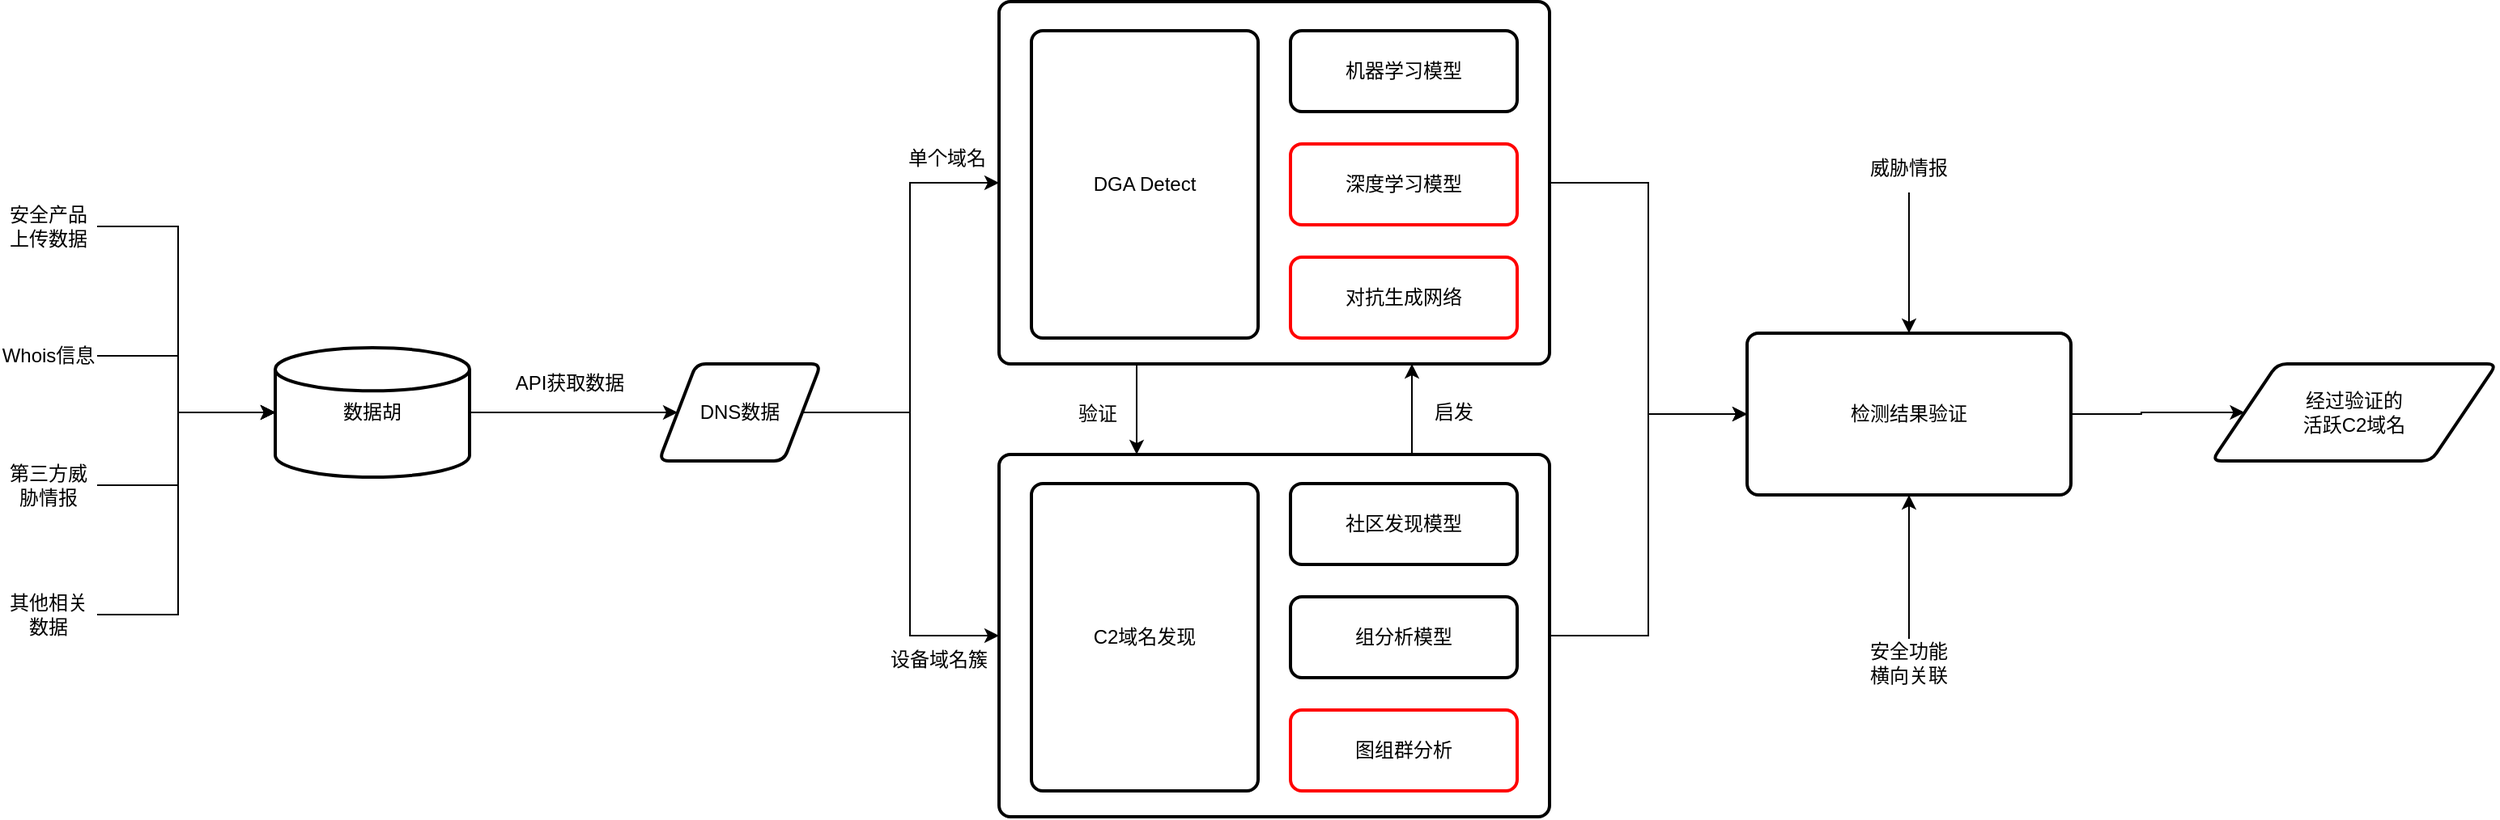 <mxfile version="22.0.8" type="github">
  <diagram name="第 1 页" id="81JhDUj5kmWiGIjsWm-k">
    <mxGraphModel dx="1367" dy="1689" grid="1" gridSize="10" guides="1" tooltips="1" connect="1" arrows="1" fold="1" page="1" pageScale="1" pageWidth="827" pageHeight="1169" math="0" shadow="0">
      <root>
        <mxCell id="0" />
        <mxCell id="1" parent="0" />
        <mxCell id="mkdd-j58HbVvZwQ-BPu4-4" style="edgeStyle=orthogonalEdgeStyle;rounded=0;orthogonalLoop=1;jettySize=auto;html=1;exitX=0.75;exitY=0;exitDx=0;exitDy=0;entryX=0.75;entryY=1;entryDx=0;entryDy=0;" edge="1" parent="1" source="mkdd-j58HbVvZwQ-BPu4-2" target="HHGeg0CmBnZaLtbdLTZU-23">
          <mxGeometry relative="1" as="geometry" />
        </mxCell>
        <mxCell id="mkdd-j58HbVvZwQ-BPu4-6" style="edgeStyle=orthogonalEdgeStyle;rounded=0;orthogonalLoop=1;jettySize=auto;html=1;entryX=0;entryY=0.5;entryDx=0;entryDy=0;" edge="1" parent="1" source="mkdd-j58HbVvZwQ-BPu4-2" target="HHGeg0CmBnZaLtbdLTZU-27">
          <mxGeometry relative="1" as="geometry" />
        </mxCell>
        <mxCell id="mkdd-j58HbVvZwQ-BPu4-2" value="" style="rounded=1;whiteSpace=wrap;html=1;absoluteArcSize=1;arcSize=14;strokeWidth=2;" vertex="1" parent="1">
          <mxGeometry x="790" y="266" width="340" height="224" as="geometry" />
        </mxCell>
        <mxCell id="HHGeg0CmBnZaLtbdLTZU-28" style="edgeStyle=orthogonalEdgeStyle;rounded=0;orthogonalLoop=1;jettySize=auto;html=1;entryX=0;entryY=0.5;entryDx=0;entryDy=0;" parent="1" source="HHGeg0CmBnZaLtbdLTZU-23" target="HHGeg0CmBnZaLtbdLTZU-27" edge="1">
          <mxGeometry relative="1" as="geometry" />
        </mxCell>
        <mxCell id="mkdd-j58HbVvZwQ-BPu4-3" style="edgeStyle=orthogonalEdgeStyle;rounded=0;orthogonalLoop=1;jettySize=auto;html=1;exitX=0.25;exitY=1;exitDx=0;exitDy=0;entryX=0.25;entryY=0;entryDx=0;entryDy=0;" edge="1" parent="1" source="HHGeg0CmBnZaLtbdLTZU-23" target="mkdd-j58HbVvZwQ-BPu4-2">
          <mxGeometry relative="1" as="geometry" />
        </mxCell>
        <mxCell id="HHGeg0CmBnZaLtbdLTZU-23" value="" style="rounded=1;whiteSpace=wrap;html=1;absoluteArcSize=1;arcSize=14;strokeWidth=2;" parent="1" vertex="1">
          <mxGeometry x="790" y="-14" width="340" height="224" as="geometry" />
        </mxCell>
        <mxCell id="HHGeg0CmBnZaLtbdLTZU-7" style="edgeStyle=orthogonalEdgeStyle;rounded=0;orthogonalLoop=1;jettySize=auto;html=1;" parent="1" source="HHGeg0CmBnZaLtbdLTZU-2" edge="1">
          <mxGeometry relative="1" as="geometry">
            <mxPoint x="343" y="240" as="targetPoint" />
            <Array as="points">
              <mxPoint x="283" y="205" />
              <mxPoint x="283" y="240" />
            </Array>
          </mxGeometry>
        </mxCell>
        <mxCell id="HHGeg0CmBnZaLtbdLTZU-2" value="Whois信息" style="text;strokeColor=none;align=center;fillColor=none;html=1;verticalAlign=middle;whiteSpace=wrap;rounded=0;" parent="1" vertex="1">
          <mxGeometry x="173" y="190" width="60" height="30" as="geometry" />
        </mxCell>
        <mxCell id="HHGeg0CmBnZaLtbdLTZU-3" value="安全产品上传数据" style="text;strokeColor=none;align=center;fillColor=none;html=1;verticalAlign=middle;whiteSpace=wrap;rounded=0;" parent="1" vertex="1">
          <mxGeometry x="173" y="110" width="60" height="30" as="geometry" />
        </mxCell>
        <mxCell id="HHGeg0CmBnZaLtbdLTZU-8" style="edgeStyle=orthogonalEdgeStyle;rounded=0;orthogonalLoop=1;jettySize=auto;html=1;" parent="1" source="HHGeg0CmBnZaLtbdLTZU-4" edge="1">
          <mxGeometry relative="1" as="geometry">
            <mxPoint x="343" y="240" as="targetPoint" />
            <Array as="points">
              <mxPoint x="283" y="285" />
              <mxPoint x="283" y="240" />
            </Array>
          </mxGeometry>
        </mxCell>
        <mxCell id="HHGeg0CmBnZaLtbdLTZU-4" value="第三方威胁情报" style="text;strokeColor=none;align=center;fillColor=none;html=1;verticalAlign=middle;whiteSpace=wrap;rounded=0;" parent="1" vertex="1">
          <mxGeometry x="173" y="270" width="60" height="30" as="geometry" />
        </mxCell>
        <mxCell id="HHGeg0CmBnZaLtbdLTZU-9" style="edgeStyle=orthogonalEdgeStyle;rounded=0;orthogonalLoop=1;jettySize=auto;html=1;" parent="1" source="HHGeg0CmBnZaLtbdLTZU-5" edge="1">
          <mxGeometry relative="1" as="geometry">
            <mxPoint x="343" y="240" as="targetPoint" />
            <Array as="points">
              <mxPoint x="283" y="365" />
              <mxPoint x="283" y="240" />
            </Array>
          </mxGeometry>
        </mxCell>
        <mxCell id="HHGeg0CmBnZaLtbdLTZU-5" value="其他相关数据" style="text;strokeColor=none;align=center;fillColor=none;html=1;verticalAlign=middle;whiteSpace=wrap;rounded=0;" parent="1" vertex="1">
          <mxGeometry x="173" y="350" width="60" height="30" as="geometry" />
        </mxCell>
        <mxCell id="HHGeg0CmBnZaLtbdLTZU-6" style="edgeStyle=orthogonalEdgeStyle;rounded=0;orthogonalLoop=1;jettySize=auto;html=1;entryX=0;entryY=0.5;entryDx=0;entryDy=0;entryPerimeter=0;" parent="1" source="HHGeg0CmBnZaLtbdLTZU-3" edge="1">
          <mxGeometry relative="1" as="geometry">
            <mxPoint x="343" y="240" as="targetPoint" />
            <Array as="points">
              <mxPoint x="283" y="125" />
              <mxPoint x="283" y="240" />
            </Array>
          </mxGeometry>
        </mxCell>
        <mxCell id="HHGeg0CmBnZaLtbdLTZU-10" value="数据胡" style="strokeWidth=2;html=1;shape=mxgraph.flowchart.database;whiteSpace=wrap;" parent="1" vertex="1">
          <mxGeometry x="343" y="200" width="120" height="80" as="geometry" />
        </mxCell>
        <mxCell id="HHGeg0CmBnZaLtbdLTZU-12" style="edgeStyle=orthogonalEdgeStyle;rounded=0;orthogonalLoop=1;jettySize=auto;html=1;entryX=0;entryY=0.5;entryDx=0;entryDy=0;" parent="1" source="HHGeg0CmBnZaLtbdLTZU-10" target="HHGeg0CmBnZaLtbdLTZU-14" edge="1">
          <mxGeometry relative="1" as="geometry">
            <mxPoint x="580" y="240" as="targetPoint" />
          </mxGeometry>
        </mxCell>
        <mxCell id="HHGeg0CmBnZaLtbdLTZU-13" value="API获取数据" style="text;strokeColor=none;align=center;fillColor=none;html=1;verticalAlign=middle;whiteSpace=wrap;rounded=0;" parent="1" vertex="1">
          <mxGeometry x="490" y="207" width="70" height="30" as="geometry" />
        </mxCell>
        <mxCell id="HHGeg0CmBnZaLtbdLTZU-24" style="edgeStyle=orthogonalEdgeStyle;rounded=0;orthogonalLoop=1;jettySize=auto;html=1;entryX=0;entryY=0.5;entryDx=0;entryDy=0;" parent="1" source="HHGeg0CmBnZaLtbdLTZU-14" target="HHGeg0CmBnZaLtbdLTZU-23" edge="1">
          <mxGeometry relative="1" as="geometry" />
        </mxCell>
        <mxCell id="mkdd-j58HbVvZwQ-BPu4-7" style="edgeStyle=orthogonalEdgeStyle;rounded=0;orthogonalLoop=1;jettySize=auto;html=1;exitX=1;exitY=0.5;exitDx=0;exitDy=0;entryX=0;entryY=0.5;entryDx=0;entryDy=0;" edge="1" parent="1" source="HHGeg0CmBnZaLtbdLTZU-14" target="mkdd-j58HbVvZwQ-BPu4-2">
          <mxGeometry relative="1" as="geometry" />
        </mxCell>
        <mxCell id="HHGeg0CmBnZaLtbdLTZU-14" value="DNS数据" style="shape=parallelogram;html=1;strokeWidth=2;perimeter=parallelogramPerimeter;whiteSpace=wrap;rounded=1;arcSize=12;size=0.23;" parent="1" vertex="1">
          <mxGeometry x="580" y="210" width="100" height="60" as="geometry" />
        </mxCell>
        <mxCell id="HHGeg0CmBnZaLtbdLTZU-15" value="DGA Detect" style="rounded=1;whiteSpace=wrap;html=1;absoluteArcSize=1;arcSize=14;strokeWidth=2;" parent="1" vertex="1">
          <mxGeometry x="810" y="4" width="140" height="190" as="geometry" />
        </mxCell>
        <mxCell id="HHGeg0CmBnZaLtbdLTZU-16" value="机器学习模型" style="rounded=1;whiteSpace=wrap;html=1;absoluteArcSize=1;arcSize=14;strokeWidth=2;" parent="1" vertex="1">
          <mxGeometry x="970" y="4" width="140" height="50" as="geometry" />
        </mxCell>
        <mxCell id="HHGeg0CmBnZaLtbdLTZU-17" value="深度学习模型" style="rounded=1;whiteSpace=wrap;html=1;absoluteArcSize=1;arcSize=14;strokeWidth=2;strokeColor=#FF0000;" parent="1" vertex="1">
          <mxGeometry x="970" y="74" width="140" height="50" as="geometry" />
        </mxCell>
        <mxCell id="HHGeg0CmBnZaLtbdLTZU-18" value="对抗生成网络" style="rounded=1;whiteSpace=wrap;html=1;absoluteArcSize=1;arcSize=14;strokeWidth=2;strokeColor=#FF0000;" parent="1" vertex="1">
          <mxGeometry x="970" y="144" width="140" height="50" as="geometry" />
        </mxCell>
        <mxCell id="HHGeg0CmBnZaLtbdLTZU-19" value="C2域名发现" style="rounded=1;whiteSpace=wrap;html=1;absoluteArcSize=1;arcSize=14;strokeWidth=2;" parent="1" vertex="1">
          <mxGeometry x="810" y="284" width="140" height="190" as="geometry" />
        </mxCell>
        <mxCell id="HHGeg0CmBnZaLtbdLTZU-20" value="社区发现模型" style="rounded=1;whiteSpace=wrap;html=1;absoluteArcSize=1;arcSize=14;strokeWidth=2;" parent="1" vertex="1">
          <mxGeometry x="970" y="284" width="140" height="50" as="geometry" />
        </mxCell>
        <mxCell id="HHGeg0CmBnZaLtbdLTZU-21" value="组分析模型" style="rounded=1;whiteSpace=wrap;html=1;absoluteArcSize=1;arcSize=14;strokeWidth=2;" parent="1" vertex="1">
          <mxGeometry x="970" y="354" width="140" height="50" as="geometry" />
        </mxCell>
        <mxCell id="HHGeg0CmBnZaLtbdLTZU-22" value="图组群分析" style="rounded=1;whiteSpace=wrap;html=1;absoluteArcSize=1;arcSize=14;strokeWidth=2;strokeColor=#FF0000;" parent="1" vertex="1">
          <mxGeometry x="970" y="424" width="140" height="50" as="geometry" />
        </mxCell>
        <mxCell id="HHGeg0CmBnZaLtbdLTZU-34" style="edgeStyle=orthogonalEdgeStyle;rounded=0;orthogonalLoop=1;jettySize=auto;html=1;entryX=0;entryY=0.5;entryDx=0;entryDy=0;" parent="1" source="HHGeg0CmBnZaLtbdLTZU-27" target="HHGeg0CmBnZaLtbdLTZU-33" edge="1">
          <mxGeometry relative="1" as="geometry" />
        </mxCell>
        <mxCell id="HHGeg0CmBnZaLtbdLTZU-27" value="检测结果验证" style="rounded=1;whiteSpace=wrap;html=1;absoluteArcSize=1;arcSize=14;strokeWidth=2;" parent="1" vertex="1">
          <mxGeometry x="1252" y="191" width="200" height="100" as="geometry" />
        </mxCell>
        <mxCell id="HHGeg0CmBnZaLtbdLTZU-30" style="edgeStyle=orthogonalEdgeStyle;rounded=0;orthogonalLoop=1;jettySize=auto;html=1;entryX=0.5;entryY=0;entryDx=0;entryDy=0;" parent="1" source="HHGeg0CmBnZaLtbdLTZU-29" target="HHGeg0CmBnZaLtbdLTZU-27" edge="1">
          <mxGeometry relative="1" as="geometry" />
        </mxCell>
        <mxCell id="HHGeg0CmBnZaLtbdLTZU-29" value="威胁情报" style="text;strokeColor=none;align=center;fillColor=none;html=1;verticalAlign=middle;whiteSpace=wrap;rounded=0;" parent="1" vertex="1">
          <mxGeometry x="1322" y="74" width="60" height="30" as="geometry" />
        </mxCell>
        <mxCell id="HHGeg0CmBnZaLtbdLTZU-32" style="edgeStyle=orthogonalEdgeStyle;rounded=0;orthogonalLoop=1;jettySize=auto;html=1;entryX=0.5;entryY=1;entryDx=0;entryDy=0;" parent="1" source="HHGeg0CmBnZaLtbdLTZU-31" target="HHGeg0CmBnZaLtbdLTZU-27" edge="1">
          <mxGeometry relative="1" as="geometry" />
        </mxCell>
        <mxCell id="HHGeg0CmBnZaLtbdLTZU-31" value="安全功能横向关联" style="text;strokeColor=none;align=center;fillColor=none;html=1;verticalAlign=middle;whiteSpace=wrap;rounded=0;" parent="1" vertex="1">
          <mxGeometry x="1322" y="380" width="60" height="30" as="geometry" />
        </mxCell>
        <mxCell id="HHGeg0CmBnZaLtbdLTZU-33" value="&lt;div&gt;经过验证的&lt;/div&gt;&lt;div&gt;活跃C2域名&lt;/div&gt;" style="shape=parallelogram;html=1;strokeWidth=2;perimeter=parallelogramPerimeter;whiteSpace=wrap;rounded=1;arcSize=12;size=0.23;" parent="1" vertex="1">
          <mxGeometry x="1539" y="210" width="176" height="60" as="geometry" />
        </mxCell>
        <mxCell id="mkdd-j58HbVvZwQ-BPu4-8" value="验证" style="text;strokeColor=none;align=center;fillColor=none;html=1;verticalAlign=middle;whiteSpace=wrap;rounded=0;" vertex="1" parent="1">
          <mxGeometry x="821" y="226" width="60" height="30" as="geometry" />
        </mxCell>
        <mxCell id="mkdd-j58HbVvZwQ-BPu4-9" value="启发" style="text;strokeColor=none;align=center;fillColor=none;html=1;verticalAlign=middle;whiteSpace=wrap;rounded=0;" vertex="1" parent="1">
          <mxGeometry x="1041" y="225" width="60" height="30" as="geometry" />
        </mxCell>
        <mxCell id="mkdd-j58HbVvZwQ-BPu4-10" value="单个域名" style="text;strokeColor=none;align=center;fillColor=none;html=1;verticalAlign=middle;whiteSpace=wrap;rounded=0;" vertex="1" parent="1">
          <mxGeometry x="728" y="68" width="60" height="30" as="geometry" />
        </mxCell>
        <mxCell id="mkdd-j58HbVvZwQ-BPu4-11" value="设备域名簇" style="text;strokeColor=none;align=center;fillColor=none;html=1;verticalAlign=middle;whiteSpace=wrap;rounded=0;" vertex="1" parent="1">
          <mxGeometry x="721" y="378" width="64" height="30" as="geometry" />
        </mxCell>
      </root>
    </mxGraphModel>
  </diagram>
</mxfile>
